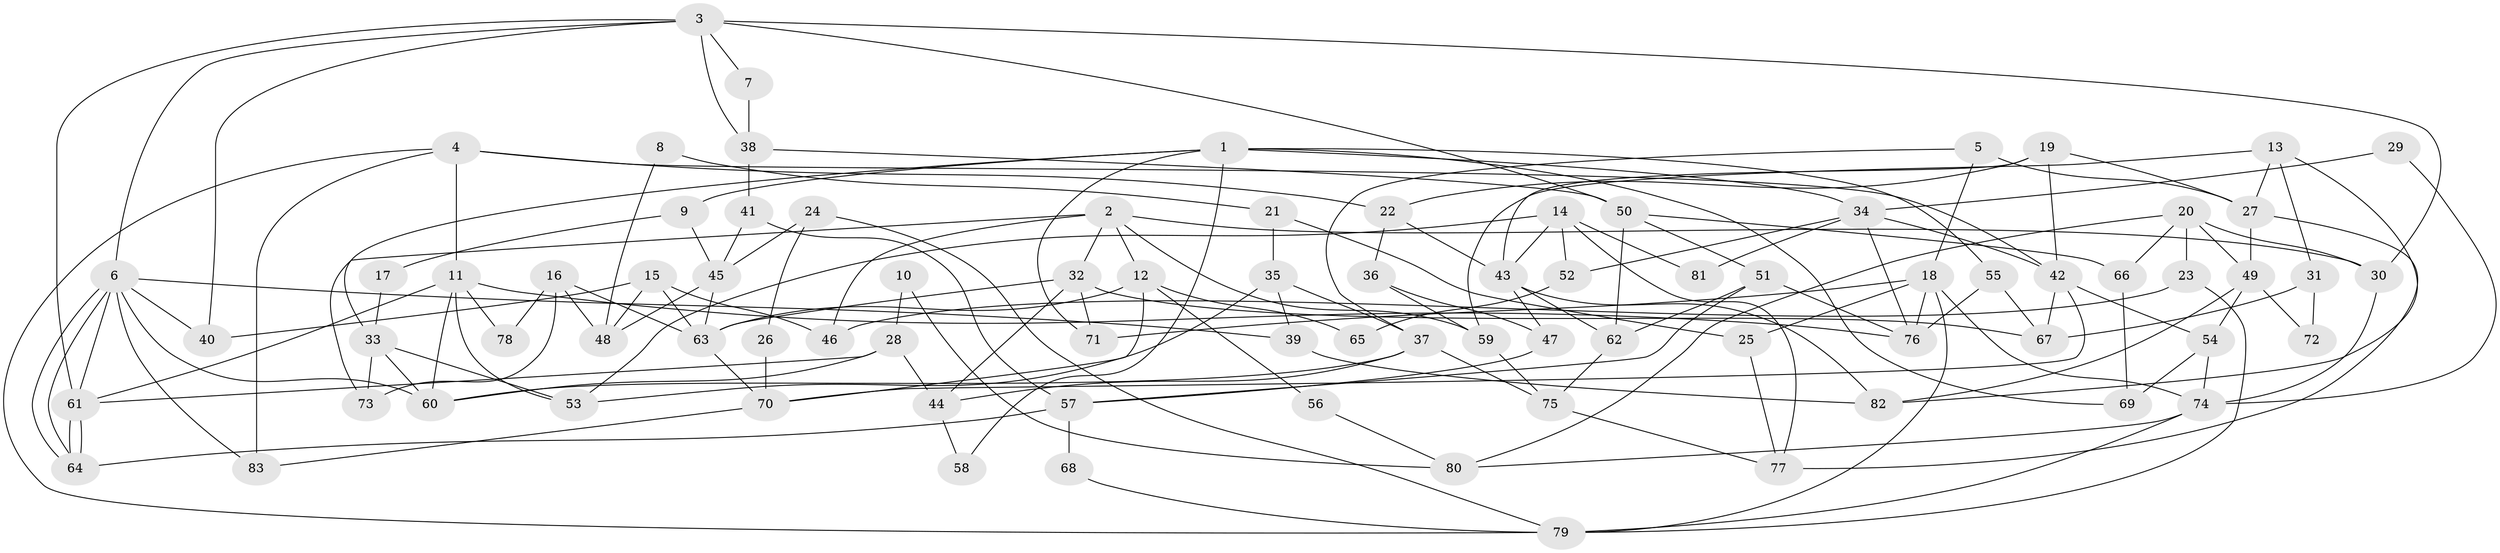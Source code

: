 // coarse degree distribution, {8: 0.0392156862745098, 7: 0.19607843137254902, 4: 0.17647058823529413, 5: 0.1568627450980392, 3: 0.1568627450980392, 6: 0.13725490196078433, 2: 0.11764705882352941, 10: 0.0196078431372549}
// Generated by graph-tools (version 1.1) at 2025/41/03/06/25 10:41:52]
// undirected, 83 vertices, 166 edges
graph export_dot {
graph [start="1"]
  node [color=gray90,style=filled];
  1;
  2;
  3;
  4;
  5;
  6;
  7;
  8;
  9;
  10;
  11;
  12;
  13;
  14;
  15;
  16;
  17;
  18;
  19;
  20;
  21;
  22;
  23;
  24;
  25;
  26;
  27;
  28;
  29;
  30;
  31;
  32;
  33;
  34;
  35;
  36;
  37;
  38;
  39;
  40;
  41;
  42;
  43;
  44;
  45;
  46;
  47;
  48;
  49;
  50;
  51;
  52;
  53;
  54;
  55;
  56;
  57;
  58;
  59;
  60;
  61;
  62;
  63;
  64;
  65;
  66;
  67;
  68;
  69;
  70;
  71;
  72;
  73;
  74;
  75;
  76;
  77;
  78;
  79;
  80;
  81;
  82;
  83;
  1 -- 34;
  1 -- 71;
  1 -- 9;
  1 -- 33;
  1 -- 55;
  1 -- 58;
  1 -- 69;
  2 -- 30;
  2 -- 32;
  2 -- 12;
  2 -- 46;
  2 -- 59;
  2 -- 73;
  3 -- 6;
  3 -- 61;
  3 -- 7;
  3 -- 30;
  3 -- 38;
  3 -- 40;
  3 -- 50;
  4 -- 42;
  4 -- 11;
  4 -- 22;
  4 -- 79;
  4 -- 83;
  5 -- 27;
  5 -- 37;
  5 -- 18;
  6 -- 64;
  6 -- 64;
  6 -- 40;
  6 -- 39;
  6 -- 60;
  6 -- 61;
  6 -- 83;
  7 -- 38;
  8 -- 21;
  8 -- 48;
  9 -- 45;
  9 -- 17;
  10 -- 80;
  10 -- 28;
  11 -- 53;
  11 -- 61;
  11 -- 60;
  11 -- 76;
  11 -- 78;
  12 -- 70;
  12 -- 56;
  12 -- 63;
  12 -- 65;
  13 -- 82;
  13 -- 59;
  13 -- 27;
  13 -- 31;
  14 -- 77;
  14 -- 43;
  14 -- 52;
  14 -- 53;
  14 -- 81;
  15 -- 63;
  15 -- 48;
  15 -- 40;
  15 -- 46;
  16 -- 63;
  16 -- 73;
  16 -- 48;
  16 -- 78;
  17 -- 33;
  18 -- 79;
  18 -- 25;
  18 -- 71;
  18 -- 74;
  18 -- 76;
  19 -- 22;
  19 -- 43;
  19 -- 27;
  19 -- 42;
  20 -- 30;
  20 -- 49;
  20 -- 23;
  20 -- 66;
  20 -- 80;
  21 -- 25;
  21 -- 35;
  22 -- 36;
  22 -- 43;
  23 -- 46;
  23 -- 79;
  24 -- 79;
  24 -- 45;
  24 -- 26;
  25 -- 77;
  26 -- 70;
  27 -- 49;
  27 -- 77;
  28 -- 60;
  28 -- 61;
  28 -- 44;
  29 -- 34;
  29 -- 74;
  30 -- 74;
  31 -- 67;
  31 -- 72;
  32 -- 63;
  32 -- 67;
  32 -- 44;
  32 -- 71;
  33 -- 60;
  33 -- 53;
  33 -- 73;
  34 -- 42;
  34 -- 76;
  34 -- 52;
  34 -- 81;
  35 -- 53;
  35 -- 37;
  35 -- 39;
  36 -- 59;
  36 -- 47;
  37 -- 60;
  37 -- 44;
  37 -- 75;
  38 -- 50;
  38 -- 41;
  39 -- 82;
  41 -- 57;
  41 -- 45;
  42 -- 54;
  42 -- 67;
  42 -- 70;
  43 -- 62;
  43 -- 47;
  43 -- 82;
  44 -- 58;
  45 -- 63;
  45 -- 48;
  47 -- 57;
  49 -- 82;
  49 -- 54;
  49 -- 72;
  50 -- 66;
  50 -- 51;
  50 -- 62;
  51 -- 76;
  51 -- 57;
  51 -- 62;
  52 -- 65;
  54 -- 74;
  54 -- 69;
  55 -- 76;
  55 -- 67;
  56 -- 80;
  57 -- 64;
  57 -- 68;
  59 -- 75;
  61 -- 64;
  61 -- 64;
  62 -- 75;
  63 -- 70;
  66 -- 69;
  68 -- 79;
  70 -- 83;
  74 -- 79;
  74 -- 80;
  75 -- 77;
}
